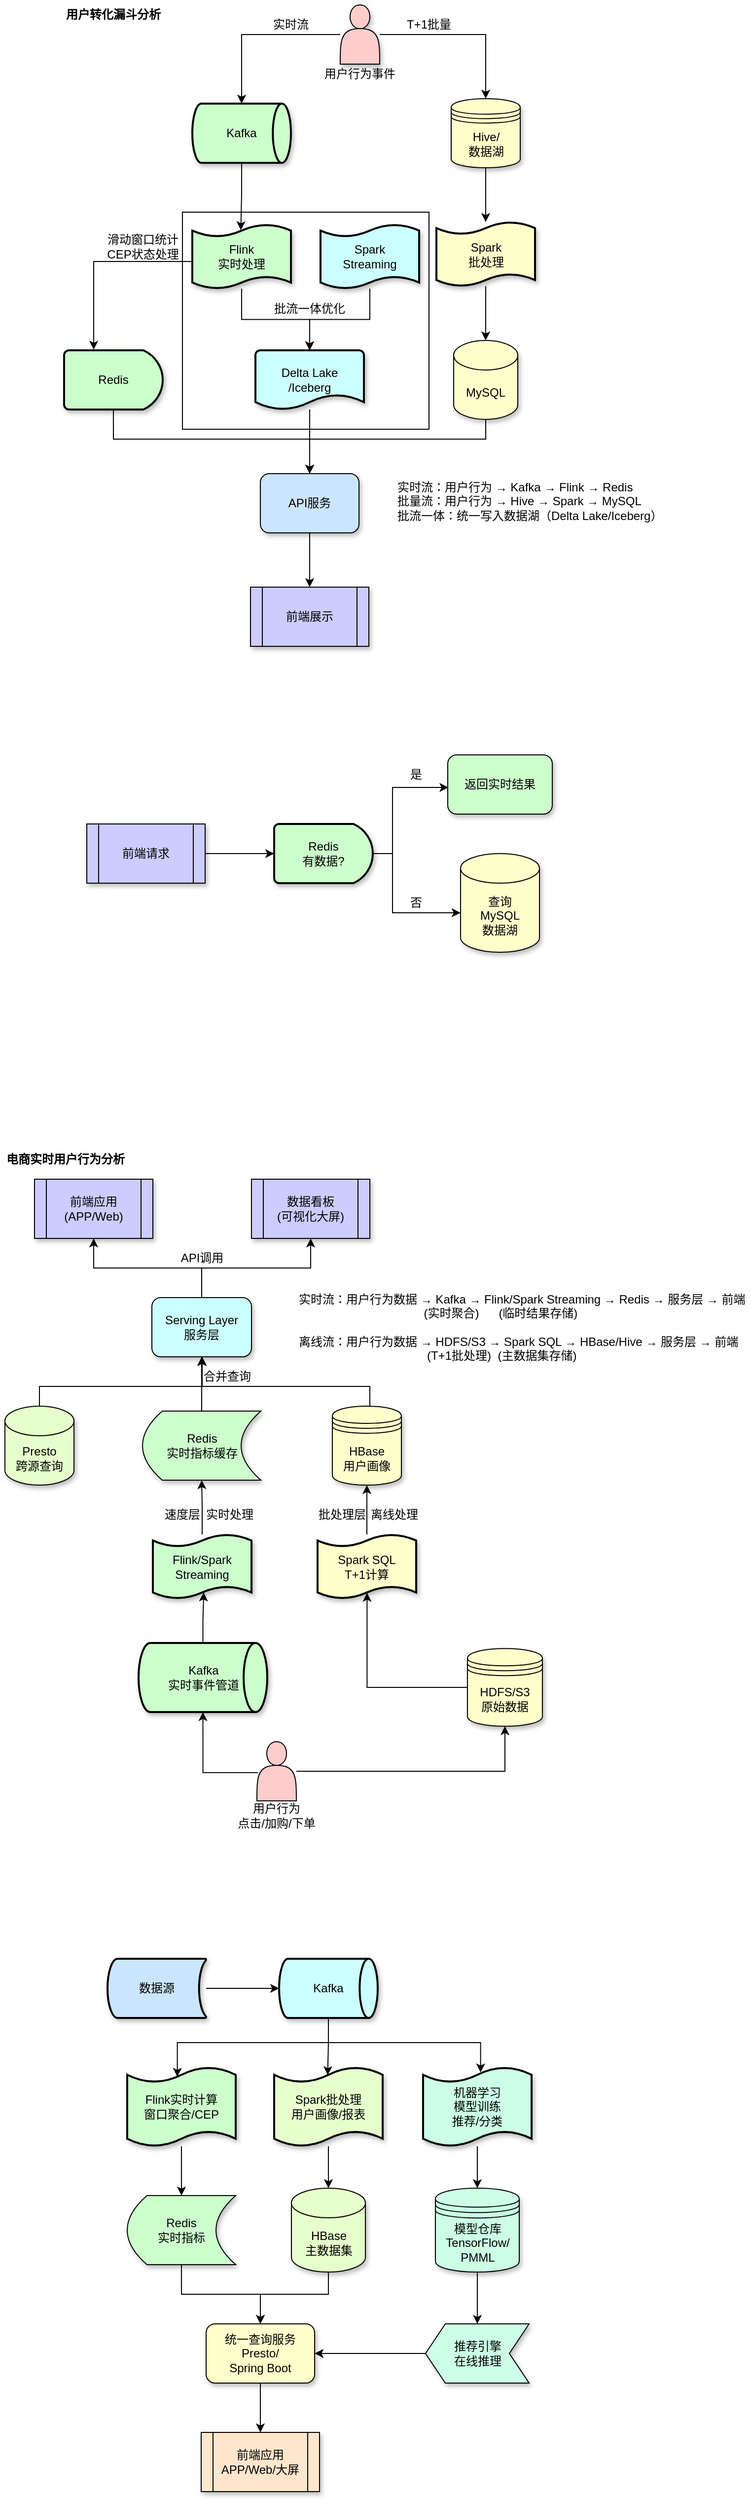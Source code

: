 <mxfile version="28.1.0">
  <diagram name="第 1 页" id="unw2pIpm1u2xaM8AWevN">
    <mxGraphModel dx="1921" dy="934" grid="1" gridSize="10" guides="1" tooltips="1" connect="1" arrows="1" fold="1" page="1" pageScale="1" pageWidth="827" pageHeight="1169" math="0" shadow="0">
      <root>
        <mxCell id="0" />
        <mxCell id="1" parent="0" />
        <mxCell id="EotSLe7ySS3_-DJEFnJH-34" value="" style="group" parent="1" vertex="1" connectable="0">
          <mxGeometry x="123" y="850" width="472" height="200" as="geometry" />
        </mxCell>
        <mxCell id="BVc5Ka0B3RSAzYxD8DZn-49" value="前端请求" style="shape=process;whiteSpace=wrap;html=1;backgroundOutline=1;fillColor=#CCCCFF;shadow=1;" parent="EotSLe7ySS3_-DJEFnJH-34" vertex="1">
          <mxGeometry y="70" width="120" height="60" as="geometry" />
        </mxCell>
        <mxCell id="BVc5Ka0B3RSAzYxD8DZn-50" value="&lt;span style=&quot;text-wrap: nowrap;&quot;&gt;Redis&lt;br&gt;有数据?&lt;/span&gt;" style="strokeWidth=2;html=1;shape=mxgraph.flowchart.delay;whiteSpace=wrap;fillColor=#CCFFCC;shadow=1;" parent="EotSLe7ySS3_-DJEFnJH-34" vertex="1">
          <mxGeometry x="190" y="70" width="100" height="60" as="geometry" />
        </mxCell>
        <mxCell id="BVc5Ka0B3RSAzYxD8DZn-51" value="返回实时结果" style="rounded=1;whiteSpace=wrap;html=1;fillColor=#CCFFCC;shadow=1;" parent="EotSLe7ySS3_-DJEFnJH-34" vertex="1">
          <mxGeometry x="366" width="106" height="60" as="geometry" />
        </mxCell>
        <mxCell id="BVc5Ka0B3RSAzYxD8DZn-52" value="查询&lt;br&gt;MySQL&lt;br&gt;数据湖" style="shape=cylinder3;whiteSpace=wrap;html=1;boundedLbl=1;backgroundOutline=1;size=15;align=center;fillColor=#FFFFCC;shadow=1;" parent="EotSLe7ySS3_-DJEFnJH-34" vertex="1">
          <mxGeometry x="379" y="100" width="80" height="100" as="geometry" />
        </mxCell>
        <mxCell id="BVc5Ka0B3RSAzYxD8DZn-53" style="edgeStyle=orthogonalEdgeStyle;rounded=0;orthogonalLoop=1;jettySize=auto;html=1;entryX=0;entryY=0.5;entryDx=0;entryDy=0;entryPerimeter=0;" parent="EotSLe7ySS3_-DJEFnJH-34" source="BVc5Ka0B3RSAzYxD8DZn-49" target="BVc5Ka0B3RSAzYxD8DZn-50" edge="1">
          <mxGeometry relative="1" as="geometry" />
        </mxCell>
        <mxCell id="BVc5Ka0B3RSAzYxD8DZn-54" style="edgeStyle=orthogonalEdgeStyle;rounded=0;orthogonalLoop=1;jettySize=auto;html=1;entryX=0.007;entryY=0.557;entryDx=0;entryDy=0;entryPerimeter=0;" parent="EotSLe7ySS3_-DJEFnJH-34" source="BVc5Ka0B3RSAzYxD8DZn-50" target="BVc5Ka0B3RSAzYxD8DZn-51" edge="1">
          <mxGeometry relative="1" as="geometry">
            <Array as="points">
              <mxPoint x="310" y="100" />
              <mxPoint x="310" y="33" />
              <mxPoint x="367" y="33" />
            </Array>
          </mxGeometry>
        </mxCell>
        <mxCell id="BVc5Ka0B3RSAzYxD8DZn-55" style="edgeStyle=orthogonalEdgeStyle;rounded=0;orthogonalLoop=1;jettySize=auto;html=1;" parent="EotSLe7ySS3_-DJEFnJH-34" source="BVc5Ka0B3RSAzYxD8DZn-50" edge="1">
          <mxGeometry relative="1" as="geometry">
            <mxPoint x="379" y="160" as="targetPoint" />
            <Array as="points">
              <mxPoint x="310" y="100" />
              <mxPoint x="310" y="160" />
            </Array>
          </mxGeometry>
        </mxCell>
        <mxCell id="BVc5Ka0B3RSAzYxD8DZn-56" value="是" style="text;strokeColor=none;align=center;fillColor=none;html=1;verticalAlign=middle;whiteSpace=wrap;rounded=0;" parent="EotSLe7ySS3_-DJEFnJH-34" vertex="1">
          <mxGeometry x="324" y="10" width="20" height="20" as="geometry" />
        </mxCell>
        <mxCell id="BVc5Ka0B3RSAzYxD8DZn-58" value="否" style="text;strokeColor=none;align=center;fillColor=none;html=1;verticalAlign=middle;whiteSpace=wrap;rounded=0;" parent="EotSLe7ySS3_-DJEFnJH-34" vertex="1">
          <mxGeometry x="324" y="140" width="20" height="20" as="geometry" />
        </mxCell>
        <mxCell id="vbh9-TAx73HxG_0SsgGQ-29" value="HDFS/S3&lt;br&gt;原始数据" style="shape=datastore;whiteSpace=wrap;html=1;fillColor=#FFFFCC;shadow=1;" vertex="1" parent="1">
          <mxGeometry x="509" y="1755.62" width="76" height="78.75" as="geometry" />
        </mxCell>
        <mxCell id="vbh9-TAx73HxG_0SsgGQ-66" value="" style="group" vertex="1" connectable="0" parent="1">
          <mxGeometry x="40" y="1250" width="755.5" height="690" as="geometry" />
        </mxCell>
        <mxCell id="vbh9-TAx73HxG_0SsgGQ-3" value="前端应用&lt;br&gt;(APP/Web)" style="shape=process;whiteSpace=wrap;html=1;backgroundOutline=1;fillColor=#CCCCFF;shadow=1;" vertex="1" parent="vbh9-TAx73HxG_0SsgGQ-66">
          <mxGeometry x="30" y="30" width="120" height="60" as="geometry" />
        </mxCell>
        <mxCell id="vbh9-TAx73HxG_0SsgGQ-4" value="数据看板&lt;br&gt;(可视化大屏)" style="shape=process;whiteSpace=wrap;html=1;backgroundOutline=1;fillColor=#CCCCFF;shadow=1;" vertex="1" parent="vbh9-TAx73HxG_0SsgGQ-66">
          <mxGeometry x="250" y="30" width="120" height="60" as="geometry" />
        </mxCell>
        <mxCell id="vbh9-TAx73HxG_0SsgGQ-63" style="edgeStyle=orthogonalEdgeStyle;rounded=0;orthogonalLoop=1;jettySize=auto;html=1;entryX=0.5;entryY=1;entryDx=0;entryDy=0;" edge="1" parent="vbh9-TAx73HxG_0SsgGQ-66" source="vbh9-TAx73HxG_0SsgGQ-5" target="vbh9-TAx73HxG_0SsgGQ-3">
          <mxGeometry relative="1" as="geometry" />
        </mxCell>
        <mxCell id="vbh9-TAx73HxG_0SsgGQ-64" style="edgeStyle=orthogonalEdgeStyle;rounded=0;orthogonalLoop=1;jettySize=auto;html=1;entryX=0.5;entryY=1;entryDx=0;entryDy=0;" edge="1" parent="vbh9-TAx73HxG_0SsgGQ-66" source="vbh9-TAx73HxG_0SsgGQ-5" target="vbh9-TAx73HxG_0SsgGQ-4">
          <mxGeometry relative="1" as="geometry" />
        </mxCell>
        <mxCell id="vbh9-TAx73HxG_0SsgGQ-5" value="Serving Layer&lt;br&gt;服务层" style="rounded=1;whiteSpace=wrap;html=1;fillColor=#CCFFFF;shadow=1;" vertex="1" parent="vbh9-TAx73HxG_0SsgGQ-66">
          <mxGeometry x="149" y="150" width="101" height="60" as="geometry" />
        </mxCell>
        <mxCell id="vbh9-TAx73HxG_0SsgGQ-7" value="API调用" style="text;strokeColor=none;align=center;fillColor=none;html=1;verticalAlign=middle;whiteSpace=wrap;rounded=0;" vertex="1" parent="vbh9-TAx73HxG_0SsgGQ-66">
          <mxGeometry x="172.5" y="100" width="54" height="20" as="geometry" />
        </mxCell>
        <mxCell id="vbh9-TAx73HxG_0SsgGQ-61" style="edgeStyle=orthogonalEdgeStyle;rounded=0;orthogonalLoop=1;jettySize=auto;html=1;exitX=0.5;exitY=0;exitDx=0;exitDy=0;exitPerimeter=0;" edge="1" parent="vbh9-TAx73HxG_0SsgGQ-66" source="vbh9-TAx73HxG_0SsgGQ-13">
          <mxGeometry relative="1" as="geometry">
            <mxPoint x="200" y="210" as="targetPoint" />
            <Array as="points">
              <mxPoint x="35" y="240" />
              <mxPoint x="200" y="240" />
            </Array>
          </mxGeometry>
        </mxCell>
        <mxCell id="vbh9-TAx73HxG_0SsgGQ-13" value="Presto&lt;br&gt;跨源查询" style="shape=cylinder3;whiteSpace=wrap;html=1;boundedLbl=1;backgroundOutline=1;size=15;fillColor=#E6FFCC;shadow=1;" vertex="1" parent="vbh9-TAx73HxG_0SsgGQ-66">
          <mxGeometry y="260" width="70" height="80" as="geometry" />
        </mxCell>
        <mxCell id="vbh9-TAx73HxG_0SsgGQ-62" style="edgeStyle=orthogonalEdgeStyle;rounded=0;orthogonalLoop=1;jettySize=auto;html=1;exitX=0.543;exitY=0;exitDx=0;exitDy=0;exitPerimeter=0;" edge="1" parent="vbh9-TAx73HxG_0SsgGQ-66" source="vbh9-TAx73HxG_0SsgGQ-15">
          <mxGeometry relative="1" as="geometry">
            <mxPoint x="200" y="210.0" as="targetPoint" />
            <Array as="points">
              <mxPoint x="370" y="240" />
              <mxPoint x="200" y="240" />
            </Array>
          </mxGeometry>
        </mxCell>
        <mxCell id="vbh9-TAx73HxG_0SsgGQ-15" value="HBase&lt;br&gt;用户画像" style="shape=datastore;whiteSpace=wrap;html=1;fillColor=#FFFFCC;shadow=1;" vertex="1" parent="vbh9-TAx73HxG_0SsgGQ-66">
          <mxGeometry x="332" y="260" width="70" height="80" as="geometry" />
        </mxCell>
        <mxCell id="vbh9-TAx73HxG_0SsgGQ-60" style="edgeStyle=orthogonalEdgeStyle;rounded=0;orthogonalLoop=1;jettySize=auto;html=1;entryX=0.5;entryY=1;entryDx=0;entryDy=0;" edge="1" parent="vbh9-TAx73HxG_0SsgGQ-66" source="vbh9-TAx73HxG_0SsgGQ-16" target="vbh9-TAx73HxG_0SsgGQ-5">
          <mxGeometry relative="1" as="geometry">
            <Array as="points">
              <mxPoint x="200" y="230" />
              <mxPoint x="200" y="230" />
            </Array>
          </mxGeometry>
        </mxCell>
        <mxCell id="vbh9-TAx73HxG_0SsgGQ-16" value="&lt;span style=&quot;text-wrap: nowrap;&quot;&gt;Redis&lt;/span&gt;&lt;br style=&quot;text-wrap: nowrap;&quot;&gt;&lt;span style=&quot;text-wrap: nowrap;&quot;&gt;实时指标缓存&lt;/span&gt;" style="shape=dataStorage;whiteSpace=wrap;html=1;fixedSize=1;fillColor=#CCFFCC;shadow=1;" vertex="1" parent="vbh9-TAx73HxG_0SsgGQ-66">
          <mxGeometry x="139.5" y="265" width="120" height="70" as="geometry" />
        </mxCell>
        <mxCell id="vbh9-TAx73HxG_0SsgGQ-21" value="合并查询" style="text;strokeColor=none;align=center;fillColor=none;html=1;verticalAlign=middle;whiteSpace=wrap;rounded=0;" vertex="1" parent="vbh9-TAx73HxG_0SsgGQ-66">
          <mxGeometry x="199.5" y="220" width="50.5" height="20" as="geometry" />
        </mxCell>
        <mxCell id="vbh9-TAx73HxG_0SsgGQ-51" style="edgeStyle=orthogonalEdgeStyle;rounded=0;orthogonalLoop=1;jettySize=auto;html=1;entryX=0.5;entryY=1;entryDx=0;entryDy=0;" edge="1" parent="vbh9-TAx73HxG_0SsgGQ-66" source="vbh9-TAx73HxG_0SsgGQ-22" target="vbh9-TAx73HxG_0SsgGQ-16">
          <mxGeometry relative="1" as="geometry" />
        </mxCell>
        <mxCell id="vbh9-TAx73HxG_0SsgGQ-22" value="Flink/Spark&lt;br&gt;Streaming" style="shape=tape;whiteSpace=wrap;html=1;strokeWidth=2;size=0.19;fillColor=#CCFFCC;shadow=1;" vertex="1" parent="vbh9-TAx73HxG_0SsgGQ-66">
          <mxGeometry x="150" y="390" width="100" height="65" as="geometry" />
        </mxCell>
        <mxCell id="vbh9-TAx73HxG_0SsgGQ-52" style="edgeStyle=orthogonalEdgeStyle;rounded=0;orthogonalLoop=1;jettySize=auto;html=1;entryX=0.5;entryY=1;entryDx=0;entryDy=0;" edge="1" parent="vbh9-TAx73HxG_0SsgGQ-66" source="vbh9-TAx73HxG_0SsgGQ-23" target="vbh9-TAx73HxG_0SsgGQ-15">
          <mxGeometry relative="1" as="geometry" />
        </mxCell>
        <mxCell id="vbh9-TAx73HxG_0SsgGQ-23" value="Spark SQL&lt;br&gt;T+1计算" style="shape=tape;whiteSpace=wrap;html=1;strokeWidth=2;size=0.19;fillColor=#FFFFCC;shadow=1;" vertex="1" parent="vbh9-TAx73HxG_0SsgGQ-66">
          <mxGeometry x="317" y="390" width="100" height="65" as="geometry" />
        </mxCell>
        <mxCell id="vbh9-TAx73HxG_0SsgGQ-25" value="实时处理" style="text;strokeColor=none;align=center;fillColor=none;html=1;verticalAlign=middle;whiteSpace=wrap;rounded=0;" vertex="1" parent="vbh9-TAx73HxG_0SsgGQ-66">
          <mxGeometry x="199.5" y="360" width="56" height="20" as="geometry" />
        </mxCell>
        <mxCell id="vbh9-TAx73HxG_0SsgGQ-27" value="离线处理" style="text;strokeColor=none;align=center;fillColor=none;html=1;verticalAlign=middle;whiteSpace=wrap;rounded=0;" vertex="1" parent="vbh9-TAx73HxG_0SsgGQ-66">
          <mxGeometry x="370" y="360" width="50" height="20" as="geometry" />
        </mxCell>
        <mxCell id="vbh9-TAx73HxG_0SsgGQ-28" value="Kafka&lt;br&gt;实时事件管道" style="strokeWidth=2;html=1;shape=mxgraph.flowchart.direct_data;whiteSpace=wrap;fillColor=#CCFFCC;shadow=1;" vertex="1" parent="vbh9-TAx73HxG_0SsgGQ-66">
          <mxGeometry x="135.5" y="500" width="130.5" height="70" as="geometry" />
        </mxCell>
        <mxCell id="vbh9-TAx73HxG_0SsgGQ-45" style="edgeStyle=orthogonalEdgeStyle;rounded=0;orthogonalLoop=1;jettySize=auto;html=1;entryX=0.5;entryY=1;entryDx=0;entryDy=0;" edge="1" parent="vbh9-TAx73HxG_0SsgGQ-66" source="vbh9-TAx73HxG_0SsgGQ-32" target="vbh9-TAx73HxG_0SsgGQ-29">
          <mxGeometry relative="1" as="geometry" />
        </mxCell>
        <mxCell id="vbh9-TAx73HxG_0SsgGQ-32" value="" style="shape=actor;whiteSpace=wrap;html=1;fillColor=#FFCCCC;" vertex="1" parent="vbh9-TAx73HxG_0SsgGQ-66">
          <mxGeometry x="255.5" y="600" width="40" height="60" as="geometry" />
        </mxCell>
        <mxCell id="vbh9-TAx73HxG_0SsgGQ-37" value="用户行为&lt;br&gt;点击/加购/下单" style="text;strokeColor=none;align=center;fillColor=none;html=1;verticalAlign=middle;whiteSpace=wrap;rounded=0;" vertex="1" parent="vbh9-TAx73HxG_0SsgGQ-66">
          <mxGeometry x="230.25" y="660" width="90.5" height="30" as="geometry" />
        </mxCell>
        <mxCell id="vbh9-TAx73HxG_0SsgGQ-38" value="&lt;div&gt;实时流：&lt;span style=&quot;background-color: transparent;&quot;&gt;用户行为数据 → Kafka → Flink/Spark Streaming → Redis → 服务层 → 前端&lt;/span&gt;&lt;/div&gt;&lt;div&gt;&amp;nbsp; &amp;nbsp; &amp;nbsp; &amp;nbsp; &amp;nbsp; &amp;nbsp; &amp;nbsp; &amp;nbsp; &amp;nbsp; &amp;nbsp; &amp;nbsp; &amp;nbsp; &amp;nbsp; &amp;nbsp; &amp;nbsp; &amp;nbsp; &amp;nbsp; &amp;nbsp; &amp;nbsp; (实时聚合)&amp;nbsp; &amp;nbsp; &amp;nbsp; (临时结果存储)&lt;/div&gt;&lt;div&gt;&lt;br&gt;&lt;/div&gt;&lt;div&gt;&lt;div&gt;离线流：&lt;span style=&quot;background-color: transparent;&quot;&gt;用户行为数据 → HDFS/S3 → Spark SQL → HBase/Hive → 服务层 → 前端&lt;/span&gt;&lt;/div&gt;&lt;div&gt;&amp;nbsp; &amp;nbsp; &amp;nbsp; &amp;nbsp; &amp;nbsp; &amp;nbsp; &amp;nbsp; &amp;nbsp; &amp;nbsp; &amp;nbsp; &amp;nbsp; &amp;nbsp; &amp;nbsp; &amp;nbsp; &amp;nbsp; &amp;nbsp; &amp;nbsp; &amp;nbsp; &amp;nbsp; &amp;nbsp;(T+1批处理)&amp;nbsp; (主数据集存储)&lt;/div&gt;&lt;/div&gt;" style="text;strokeColor=none;align=left;fillColor=none;html=1;verticalAlign=middle;whiteSpace=wrap;rounded=0;" vertex="1" parent="vbh9-TAx73HxG_0SsgGQ-66">
          <mxGeometry x="295.5" y="140" width="460" height="80" as="geometry" />
        </mxCell>
        <mxCell id="vbh9-TAx73HxG_0SsgGQ-39" value="速度层" style="text;strokeColor=none;align=center;fillColor=none;html=1;verticalAlign=middle;whiteSpace=wrap;rounded=0;" vertex="1" parent="vbh9-TAx73HxG_0SsgGQ-66">
          <mxGeometry x="159.5" y="362.5" width="40" height="15" as="geometry" />
        </mxCell>
        <mxCell id="vbh9-TAx73HxG_0SsgGQ-40" value="批处理层" style="text;strokeColor=none;align=center;fillColor=none;html=1;verticalAlign=middle;whiteSpace=wrap;rounded=0;" vertex="1" parent="vbh9-TAx73HxG_0SsgGQ-66">
          <mxGeometry x="317" y="360" width="50" height="20" as="geometry" />
        </mxCell>
        <mxCell id="vbh9-TAx73HxG_0SsgGQ-44" style="edgeStyle=orthogonalEdgeStyle;rounded=0;orthogonalLoop=1;jettySize=auto;html=1;entryX=0.5;entryY=1;entryDx=0;entryDy=0;entryPerimeter=0;exitX=0.021;exitY=0.523;exitDx=0;exitDy=0;exitPerimeter=0;" edge="1" parent="vbh9-TAx73HxG_0SsgGQ-66" source="vbh9-TAx73HxG_0SsgGQ-32" target="vbh9-TAx73HxG_0SsgGQ-28">
          <mxGeometry relative="1" as="geometry" />
        </mxCell>
        <mxCell id="vbh9-TAx73HxG_0SsgGQ-48" style="edgeStyle=orthogonalEdgeStyle;rounded=0;orthogonalLoop=1;jettySize=auto;html=1;entryX=0.516;entryY=0.904;entryDx=0;entryDy=0;entryPerimeter=0;" edge="1" parent="vbh9-TAx73HxG_0SsgGQ-66" source="vbh9-TAx73HxG_0SsgGQ-28" target="vbh9-TAx73HxG_0SsgGQ-22">
          <mxGeometry relative="1" as="geometry" />
        </mxCell>
        <mxCell id="vbh9-TAx73HxG_0SsgGQ-49" style="edgeStyle=orthogonalEdgeStyle;rounded=0;orthogonalLoop=1;jettySize=auto;html=1;entryX=0.502;entryY=0.91;entryDx=0;entryDy=0;entryPerimeter=0;" edge="1" parent="vbh9-TAx73HxG_0SsgGQ-66" source="vbh9-TAx73HxG_0SsgGQ-29" target="vbh9-TAx73HxG_0SsgGQ-23">
          <mxGeometry relative="1" as="geometry" />
        </mxCell>
        <mxCell id="vbh9-TAx73HxG_0SsgGQ-65" value="&lt;b style=&quot;&quot;&gt;电商实时用户行为分析&lt;/b&gt;" style="text;strokeColor=none;align=center;fillColor=none;html=1;verticalAlign=middle;whiteSpace=wrap;rounded=0;" vertex="1" parent="vbh9-TAx73HxG_0SsgGQ-66">
          <mxGeometry width="123" height="20" as="geometry" />
        </mxCell>
        <mxCell id="vbh9-TAx73HxG_0SsgGQ-72" value="" style="group" vertex="1" connectable="0" parent="1">
          <mxGeometry x="100" y="90" width="616" height="650" as="geometry" />
        </mxCell>
        <mxCell id="BVc5Ka0B3RSAzYxD8DZn-48" value="&lt;div&gt;实时流：用户行为 → Kafka → Flink → Redis&lt;/div&gt;&lt;div&gt;批量流：用户行为 → Hive → Spark → MySQL&lt;/div&gt;&lt;div&gt;批流一体：统一写入数据湖（Delta Lake/Iceberg）&lt;/div&gt;" style="text;strokeColor=none;align=left;fillColor=none;html=1;verticalAlign=middle;whiteSpace=wrap;rounded=0;" parent="vbh9-TAx73HxG_0SsgGQ-72" vertex="1">
          <mxGeometry x="336" y="480" width="280" height="45" as="geometry" />
        </mxCell>
        <mxCell id="EotSLe7ySS3_-DJEFnJH-35" value="&lt;b&gt;用户转化漏斗分析&lt;/b&gt;" style="text;strokeColor=none;align=center;fillColor=none;html=1;verticalAlign=middle;whiteSpace=wrap;rounded=0;" parent="vbh9-TAx73HxG_0SsgGQ-72" vertex="1">
          <mxGeometry width="100" height="20" as="geometry" />
        </mxCell>
        <mxCell id="BVc5Ka0B3RSAzYxD8DZn-46" value="" style="rounded=0;whiteSpace=wrap;html=1;" parent="vbh9-TAx73HxG_0SsgGQ-72" vertex="1">
          <mxGeometry x="120" y="210" width="250" height="220" as="geometry" />
        </mxCell>
        <mxCell id="BVc5Ka0B3RSAzYxD8DZn-14" style="edgeStyle=orthogonalEdgeStyle;rounded=0;orthogonalLoop=1;jettySize=auto;html=1;" parent="vbh9-TAx73HxG_0SsgGQ-72" source="BVc5Ka0B3RSAzYxD8DZn-1" target="BVc5Ka0B3RSAzYxD8DZn-2" edge="1">
          <mxGeometry relative="1" as="geometry" />
        </mxCell>
        <mxCell id="BVc5Ka0B3RSAzYxD8DZn-15" style="edgeStyle=orthogonalEdgeStyle;rounded=0;orthogonalLoop=1;jettySize=auto;html=1;entryX=0.5;entryY=0;entryDx=0;entryDy=0;" parent="vbh9-TAx73HxG_0SsgGQ-72" source="BVc5Ka0B3RSAzYxD8DZn-1" target="BVc5Ka0B3RSAzYxD8DZn-3" edge="1">
          <mxGeometry relative="1" as="geometry" />
        </mxCell>
        <mxCell id="BVc5Ka0B3RSAzYxD8DZn-1" value="" style="shape=actor;whiteSpace=wrap;html=1;fillColor=#FFCCCC;shadow=1;" parent="vbh9-TAx73HxG_0SsgGQ-72" vertex="1">
          <mxGeometry x="280" width="40" height="60" as="geometry" />
        </mxCell>
        <mxCell id="BVc5Ka0B3RSAzYxD8DZn-2" value="Kafka" style="strokeWidth=2;html=1;shape=mxgraph.flowchart.direct_data;whiteSpace=wrap;shadow=1;fillColor=#CCFFCC;" parent="vbh9-TAx73HxG_0SsgGQ-72" vertex="1">
          <mxGeometry x="130" y="100" width="100" height="60" as="geometry" />
        </mxCell>
        <mxCell id="BVc5Ka0B3RSAzYxD8DZn-18" style="edgeStyle=orthogonalEdgeStyle;rounded=0;orthogonalLoop=1;jettySize=auto;html=1;" parent="vbh9-TAx73HxG_0SsgGQ-72" source="BVc5Ka0B3RSAzYxD8DZn-3" target="BVc5Ka0B3RSAzYxD8DZn-12" edge="1">
          <mxGeometry relative="1" as="geometry" />
        </mxCell>
        <mxCell id="BVc5Ka0B3RSAzYxD8DZn-3" value="Hive/&lt;div&gt;数据湖&lt;/div&gt;" style="shape=datastore;whiteSpace=wrap;html=1;fillColor=#FFFFCC;shadow=1;" parent="vbh9-TAx73HxG_0SsgGQ-72" vertex="1">
          <mxGeometry x="392.5" y="95" width="70" height="70" as="geometry" />
        </mxCell>
        <mxCell id="BVc5Ka0B3RSAzYxD8DZn-6" value="Spark&lt;br&gt;Streaming" style="shape=tape;whiteSpace=wrap;html=1;strokeWidth=2;size=0.19;fillColor=#CCFFFF;shadow=1;" parent="vbh9-TAx73HxG_0SsgGQ-72" vertex="1">
          <mxGeometry x="260" y="222.5" width="100" height="65" as="geometry" />
        </mxCell>
        <mxCell id="BVc5Ka0B3RSAzYxD8DZn-7" value="&lt;span style=&quot;text-wrap: nowrap;&quot;&gt;Flink&lt;br&gt;实时处理&lt;/span&gt;" style="shape=tape;whiteSpace=wrap;html=1;strokeWidth=2;size=0.19;fillColor=#CCFFCC;shadow=1;" parent="vbh9-TAx73HxG_0SsgGQ-72" vertex="1">
          <mxGeometry x="130" y="222.5" width="100" height="65" as="geometry" />
        </mxCell>
        <mxCell id="BVc5Ka0B3RSAzYxD8DZn-8" value="Delta Lake&lt;br&gt;/Iceberg" style="strokeWidth=2;html=1;shape=mxgraph.flowchart.document2;whiteSpace=wrap;size=0.25;fillColor=#CCFFFF;shadow=1;" parent="vbh9-TAx73HxG_0SsgGQ-72" vertex="1">
          <mxGeometry x="194" y="350" width="110" height="60" as="geometry" />
        </mxCell>
        <mxCell id="BVc5Ka0B3RSAzYxD8DZn-41" style="edgeStyle=orthogonalEdgeStyle;rounded=0;orthogonalLoop=1;jettySize=auto;html=1;entryX=0.5;entryY=0;entryDx=0;entryDy=0;" parent="vbh9-TAx73HxG_0SsgGQ-72" source="BVc5Ka0B3RSAzYxD8DZn-10" target="BVc5Ka0B3RSAzYxD8DZn-11" edge="1">
          <mxGeometry relative="1" as="geometry" />
        </mxCell>
        <mxCell id="BVc5Ka0B3RSAzYxD8DZn-10" value="API服务" style="rounded=1;whiteSpace=wrap;html=1;fillColor=#CCE5FF;shadow=1;" parent="vbh9-TAx73HxG_0SsgGQ-72" vertex="1">
          <mxGeometry x="199" y="475" width="100" height="60" as="geometry" />
        </mxCell>
        <mxCell id="BVc5Ka0B3RSAzYxD8DZn-11" value="前端展示" style="shape=process;whiteSpace=wrap;html=1;backgroundOutline=1;shadow=1;fillColor=#CCCCFF;" parent="vbh9-TAx73HxG_0SsgGQ-72" vertex="1">
          <mxGeometry x="189" y="590" width="120" height="60" as="geometry" />
        </mxCell>
        <mxCell id="BVc5Ka0B3RSAzYxD8DZn-12" value="Spark&lt;br&gt;批处理" style="shape=tape;whiteSpace=wrap;html=1;strokeWidth=2;size=0.19;fillColor=#FFFFCC;shadow=1;" parent="vbh9-TAx73HxG_0SsgGQ-72" vertex="1">
          <mxGeometry x="377.5" y="220" width="100" height="65" as="geometry" />
        </mxCell>
        <mxCell id="BVc5Ka0B3RSAzYxD8DZn-35" style="edgeStyle=orthogonalEdgeStyle;rounded=0;orthogonalLoop=1;jettySize=auto;html=1;entryX=0.5;entryY=0;entryDx=0;entryDy=0;" parent="vbh9-TAx73HxG_0SsgGQ-72" source="BVc5Ka0B3RSAzYxD8DZn-13" target="BVc5Ka0B3RSAzYxD8DZn-10" edge="1">
          <mxGeometry relative="1" as="geometry">
            <Array as="points">
              <mxPoint x="428" y="440" />
              <mxPoint x="249" y="440" />
            </Array>
          </mxGeometry>
        </mxCell>
        <mxCell id="BVc5Ka0B3RSAzYxD8DZn-13" value="MySQL" style="shape=cylinder3;whiteSpace=wrap;html=1;boundedLbl=1;backgroundOutline=1;size=15;fillColor=#FFFFCC;shadow=1;" parent="vbh9-TAx73HxG_0SsgGQ-72" vertex="1">
          <mxGeometry x="395" y="340" width="65" height="80" as="geometry" />
        </mxCell>
        <mxCell id="BVc5Ka0B3RSAzYxD8DZn-21" style="edgeStyle=orthogonalEdgeStyle;rounded=0;orthogonalLoop=1;jettySize=auto;html=1;entryX=0.5;entryY=0;entryDx=0;entryDy=0;entryPerimeter=0;" parent="vbh9-TAx73HxG_0SsgGQ-72" source="BVc5Ka0B3RSAzYxD8DZn-12" target="BVc5Ka0B3RSAzYxD8DZn-13" edge="1">
          <mxGeometry relative="1" as="geometry" />
        </mxCell>
        <mxCell id="BVc5Ka0B3RSAzYxD8DZn-34" style="edgeStyle=orthogonalEdgeStyle;rounded=0;orthogonalLoop=1;jettySize=auto;html=1;entryX=0.5;entryY=0;entryDx=0;entryDy=0;" parent="vbh9-TAx73HxG_0SsgGQ-72" source="BVc5Ka0B3RSAzYxD8DZn-23" target="BVc5Ka0B3RSAzYxD8DZn-10" edge="1">
          <mxGeometry relative="1" as="geometry">
            <Array as="points">
              <mxPoint x="50" y="440" />
              <mxPoint x="249" y="440" />
            </Array>
          </mxGeometry>
        </mxCell>
        <mxCell id="BVc5Ka0B3RSAzYxD8DZn-23" value="&lt;span style=&quot;text-wrap: nowrap;&quot;&gt;Redis&lt;/span&gt;" style="strokeWidth=2;html=1;shape=mxgraph.flowchart.delay;whiteSpace=wrap;fillColor=#CCFFCC;shadow=1;" parent="vbh9-TAx73HxG_0SsgGQ-72" vertex="1">
          <mxGeometry y="350" width="100" height="60" as="geometry" />
        </mxCell>
        <mxCell id="BVc5Ka0B3RSAzYxD8DZn-24" style="edgeStyle=orthogonalEdgeStyle;rounded=0;orthogonalLoop=1;jettySize=auto;html=1;entryX=0.291;entryY=-0.01;entryDx=0;entryDy=0;entryPerimeter=0;exitX=0;exitY=0.577;exitDx=0;exitDy=0;exitPerimeter=0;" parent="vbh9-TAx73HxG_0SsgGQ-72" source="BVc5Ka0B3RSAzYxD8DZn-7" target="BVc5Ka0B3RSAzYxD8DZn-23" edge="1">
          <mxGeometry relative="1" as="geometry">
            <Array as="points">
              <mxPoint x="30" y="260" />
              <mxPoint x="30" y="349" />
            </Array>
          </mxGeometry>
        </mxCell>
        <mxCell id="BVc5Ka0B3RSAzYxD8DZn-38" style="edgeStyle=orthogonalEdgeStyle;rounded=0;orthogonalLoop=1;jettySize=auto;html=1;entryX=0.5;entryY=0;entryDx=0;entryDy=0;entryPerimeter=0;" parent="vbh9-TAx73HxG_0SsgGQ-72" source="BVc5Ka0B3RSAzYxD8DZn-7" target="BVc5Ka0B3RSAzYxD8DZn-8" edge="1">
          <mxGeometry relative="1" as="geometry" />
        </mxCell>
        <mxCell id="BVc5Ka0B3RSAzYxD8DZn-39" style="edgeStyle=orthogonalEdgeStyle;rounded=0;orthogonalLoop=1;jettySize=auto;html=1;entryX=0.5;entryY=0;entryDx=0;entryDy=0;entryPerimeter=0;" parent="vbh9-TAx73HxG_0SsgGQ-72" source="BVc5Ka0B3RSAzYxD8DZn-6" target="BVc5Ka0B3RSAzYxD8DZn-8" edge="1">
          <mxGeometry relative="1" as="geometry" />
        </mxCell>
        <mxCell id="BVc5Ka0B3RSAzYxD8DZn-40" style="edgeStyle=orthogonalEdgeStyle;rounded=0;orthogonalLoop=1;jettySize=auto;html=1;entryX=0.492;entryY=0.089;entryDx=0;entryDy=0;entryPerimeter=0;" parent="vbh9-TAx73HxG_0SsgGQ-72" source="BVc5Ka0B3RSAzYxD8DZn-2" target="BVc5Ka0B3RSAzYxD8DZn-7" edge="1">
          <mxGeometry relative="1" as="geometry" />
        </mxCell>
        <mxCell id="BVc5Ka0B3RSAzYxD8DZn-42" value="用户行为事件" style="text;strokeColor=none;align=center;fillColor=none;html=1;verticalAlign=middle;whiteSpace=wrap;rounded=0;" parent="vbh9-TAx73HxG_0SsgGQ-72" vertex="1">
          <mxGeometry x="260" y="60" width="80" height="20" as="geometry" />
        </mxCell>
        <mxCell id="BVc5Ka0B3RSAzYxD8DZn-43" value="实时流" style="text;strokeColor=none;align=center;fillColor=none;html=1;verticalAlign=middle;whiteSpace=wrap;rounded=0;" parent="vbh9-TAx73HxG_0SsgGQ-72" vertex="1">
          <mxGeometry x="210" y="10" width="40" height="20" as="geometry" />
        </mxCell>
        <mxCell id="BVc5Ka0B3RSAzYxD8DZn-44" value="T+1批量" style="text;strokeColor=none;align=center;fillColor=none;html=1;verticalAlign=middle;whiteSpace=wrap;rounded=0;" parent="vbh9-TAx73HxG_0SsgGQ-72" vertex="1">
          <mxGeometry x="345" y="10" width="50" height="20" as="geometry" />
        </mxCell>
        <mxCell id="BVc5Ka0B3RSAzYxD8DZn-45" value="滑动窗口统计&lt;br&gt;CEP状态处理" style="text;strokeColor=none;align=center;fillColor=none;html=1;verticalAlign=middle;whiteSpace=wrap;rounded=0;" parent="vbh9-TAx73HxG_0SsgGQ-72" vertex="1">
          <mxGeometry x="40" y="230" width="80" height="30" as="geometry" />
        </mxCell>
        <mxCell id="BVc5Ka0B3RSAzYxD8DZn-47" value="批流一体优化" style="text;strokeColor=none;align=center;fillColor=none;html=1;verticalAlign=middle;whiteSpace=wrap;rounded=0;" parent="vbh9-TAx73HxG_0SsgGQ-72" vertex="1">
          <mxGeometry x="209" y="300" width="80" height="15" as="geometry" />
        </mxCell>
        <mxCell id="BVc5Ka0B3RSAzYxD8DZn-33" style="edgeStyle=orthogonalEdgeStyle;rounded=0;orthogonalLoop=1;jettySize=auto;html=1;entryX=0.5;entryY=0;entryDx=0;entryDy=0;" parent="vbh9-TAx73HxG_0SsgGQ-72" source="BVc5Ka0B3RSAzYxD8DZn-8" target="BVc5Ka0B3RSAzYxD8DZn-10" edge="1">
          <mxGeometry relative="1" as="geometry" />
        </mxCell>
        <mxCell id="vbh9-TAx73HxG_0SsgGQ-102" value="" style="group" vertex="1" connectable="0" parent="1">
          <mxGeometry x="144" y="2070" width="430" height="540" as="geometry" />
        </mxCell>
        <mxCell id="vbh9-TAx73HxG_0SsgGQ-74" value="Kafka" style="strokeWidth=2;html=1;shape=mxgraph.flowchart.direct_data;whiteSpace=wrap;fillColor=#CCFFFF;shadow=1;" vertex="1" parent="vbh9-TAx73HxG_0SsgGQ-102">
          <mxGeometry x="174" width="100" height="60" as="geometry" />
        </mxCell>
        <mxCell id="vbh9-TAx73HxG_0SsgGQ-75" value="&lt;span style=&quot;text-wrap: nowrap;&quot;&gt;数据源&lt;/span&gt;" style="strokeWidth=2;html=1;shape=mxgraph.flowchart.stored_data;whiteSpace=wrap;fillColor=#CCE5FF;shadow=1;" vertex="1" parent="vbh9-TAx73HxG_0SsgGQ-102">
          <mxGeometry width="100" height="60" as="geometry" />
        </mxCell>
        <mxCell id="vbh9-TAx73HxG_0SsgGQ-94" style="edgeStyle=orthogonalEdgeStyle;rounded=0;orthogonalLoop=1;jettySize=auto;html=1;entryX=0.5;entryY=0;entryDx=0;entryDy=0;" edge="1" parent="vbh9-TAx73HxG_0SsgGQ-102" source="vbh9-TAx73HxG_0SsgGQ-76" target="vbh9-TAx73HxG_0SsgGQ-82">
          <mxGeometry relative="1" as="geometry" />
        </mxCell>
        <mxCell id="vbh9-TAx73HxG_0SsgGQ-76" value="Flink实时计算&lt;br&gt;窗口聚合/CEP" style="shape=tape;whiteSpace=wrap;html=1;strokeWidth=2;size=0.19;fillColor=#CCFFCC;shadow=1;" vertex="1" parent="vbh9-TAx73HxG_0SsgGQ-102">
          <mxGeometry x="20" y="110" width="110" height="80" as="geometry" />
        </mxCell>
        <mxCell id="vbh9-TAx73HxG_0SsgGQ-79" value="Spark批处理&lt;br&gt;用户画像/报表" style="shape=tape;whiteSpace=wrap;html=1;strokeWidth=2;size=0.19;fillColor=#E6FFCC;shadow=1;" vertex="1" parent="vbh9-TAx73HxG_0SsgGQ-102">
          <mxGeometry x="169" y="110" width="110" height="80" as="geometry" />
        </mxCell>
        <mxCell id="vbh9-TAx73HxG_0SsgGQ-96" style="edgeStyle=orthogonalEdgeStyle;rounded=0;orthogonalLoop=1;jettySize=auto;html=1;entryX=0.5;entryY=0;entryDx=0;entryDy=0;" edge="1" parent="vbh9-TAx73HxG_0SsgGQ-102" source="vbh9-TAx73HxG_0SsgGQ-80" target="vbh9-TAx73HxG_0SsgGQ-84">
          <mxGeometry relative="1" as="geometry" />
        </mxCell>
        <mxCell id="vbh9-TAx73HxG_0SsgGQ-80" value="机器学习&lt;br&gt;模型训练&lt;br&gt;推荐/分类" style="shape=tape;whiteSpace=wrap;html=1;strokeWidth=2;size=0.19;fillColor=#CCFFE6;shadow=1;" vertex="1" parent="vbh9-TAx73HxG_0SsgGQ-102">
          <mxGeometry x="320" y="110" width="110" height="80" as="geometry" />
        </mxCell>
        <mxCell id="vbh9-TAx73HxG_0SsgGQ-97" style="edgeStyle=orthogonalEdgeStyle;rounded=0;orthogonalLoop=1;jettySize=auto;html=1;entryX=0.5;entryY=0;entryDx=0;entryDy=0;" edge="1" parent="vbh9-TAx73HxG_0SsgGQ-102" source="vbh9-TAx73HxG_0SsgGQ-82" target="vbh9-TAx73HxG_0SsgGQ-85">
          <mxGeometry relative="1" as="geometry">
            <Array as="points">
              <mxPoint x="75" y="340" />
              <mxPoint x="155" y="340" />
            </Array>
          </mxGeometry>
        </mxCell>
        <mxCell id="vbh9-TAx73HxG_0SsgGQ-82" value="Redis&lt;br&gt;实时指标" style="shape=dataStorage;whiteSpace=wrap;html=1;fixedSize=1;fillColor=#CCFFCC;shadow=1;" vertex="1" parent="vbh9-TAx73HxG_0SsgGQ-102">
          <mxGeometry x="20" y="240" width="110" height="70" as="geometry" />
        </mxCell>
        <mxCell id="vbh9-TAx73HxG_0SsgGQ-98" style="edgeStyle=orthogonalEdgeStyle;rounded=0;orthogonalLoop=1;jettySize=auto;html=1;entryX=0.5;entryY=0;entryDx=0;entryDy=0;" edge="1" parent="vbh9-TAx73HxG_0SsgGQ-102" source="vbh9-TAx73HxG_0SsgGQ-83" target="vbh9-TAx73HxG_0SsgGQ-85">
          <mxGeometry relative="1" as="geometry">
            <Array as="points">
              <mxPoint x="224" y="340" />
              <mxPoint x="155" y="340" />
            </Array>
          </mxGeometry>
        </mxCell>
        <mxCell id="vbh9-TAx73HxG_0SsgGQ-83" value="HBase&lt;br&gt;主数据集" style="shape=cylinder3;whiteSpace=wrap;html=1;boundedLbl=1;backgroundOutline=1;size=15;fillColor=#E6FFCC;shadow=1;" vertex="1" parent="vbh9-TAx73HxG_0SsgGQ-102">
          <mxGeometry x="186.5" y="232.5" width="75" height="85" as="geometry" />
        </mxCell>
        <mxCell id="vbh9-TAx73HxG_0SsgGQ-99" style="edgeStyle=orthogonalEdgeStyle;rounded=0;orthogonalLoop=1;jettySize=auto;html=1;entryX=0.5;entryY=1;entryDx=0;entryDy=0;" edge="1" parent="vbh9-TAx73HxG_0SsgGQ-102" source="vbh9-TAx73HxG_0SsgGQ-84" target="vbh9-TAx73HxG_0SsgGQ-86">
          <mxGeometry relative="1" as="geometry" />
        </mxCell>
        <mxCell id="vbh9-TAx73HxG_0SsgGQ-84" value="模型仓库&lt;br&gt;TensorFlow/&lt;br&gt;PMML" style="shape=datastore;whiteSpace=wrap;html=1;fillColor=#CCFFE6;shadow=1;" vertex="1" parent="vbh9-TAx73HxG_0SsgGQ-102">
          <mxGeometry x="332.5" y="232.5" width="85" height="85" as="geometry" />
        </mxCell>
        <mxCell id="vbh9-TAx73HxG_0SsgGQ-101" style="edgeStyle=orthogonalEdgeStyle;rounded=0;orthogonalLoop=1;jettySize=auto;html=1;entryX=0.5;entryY=0;entryDx=0;entryDy=0;" edge="1" parent="vbh9-TAx73HxG_0SsgGQ-102" source="vbh9-TAx73HxG_0SsgGQ-85" target="vbh9-TAx73HxG_0SsgGQ-87">
          <mxGeometry relative="1" as="geometry" />
        </mxCell>
        <mxCell id="vbh9-TAx73HxG_0SsgGQ-85" value="统一查询服务&lt;br&gt;Presto/&lt;br&gt;Spring Boot" style="rounded=1;whiteSpace=wrap;html=1;fillColor=#FFFFCC;shadow=1;" vertex="1" parent="vbh9-TAx73HxG_0SsgGQ-102">
          <mxGeometry x="100" y="370" width="110" height="60" as="geometry" />
        </mxCell>
        <mxCell id="vbh9-TAx73HxG_0SsgGQ-100" style="edgeStyle=orthogonalEdgeStyle;rounded=0;orthogonalLoop=1;jettySize=auto;html=1;exitX=1;exitY=0.5;exitDx=0;exitDy=0;" edge="1" parent="vbh9-TAx73HxG_0SsgGQ-102" source="vbh9-TAx73HxG_0SsgGQ-86" target="vbh9-TAx73HxG_0SsgGQ-85">
          <mxGeometry relative="1" as="geometry" />
        </mxCell>
        <mxCell id="vbh9-TAx73HxG_0SsgGQ-86" value="推荐引擎&lt;br&gt;在线推理" style="shape=step;perimeter=stepPerimeter;whiteSpace=wrap;html=1;fixedSize=1;direction=west;fillColor=#CCFFE6;shadow=1;" vertex="1" parent="vbh9-TAx73HxG_0SsgGQ-102">
          <mxGeometry x="322.5" y="370" width="105" height="60" as="geometry" />
        </mxCell>
        <mxCell id="vbh9-TAx73HxG_0SsgGQ-87" value="前端应用&lt;br&gt;APP/Web/大屏" style="shape=process;whiteSpace=wrap;html=1;backgroundOutline=1;fillColor=#FFE6CC;shadow=1;" vertex="1" parent="vbh9-TAx73HxG_0SsgGQ-102">
          <mxGeometry x="95" y="480" width="120" height="60" as="geometry" />
        </mxCell>
        <mxCell id="vbh9-TAx73HxG_0SsgGQ-88" style="edgeStyle=orthogonalEdgeStyle;rounded=0;orthogonalLoop=1;jettySize=auto;html=1;entryX=0;entryY=0.5;entryDx=0;entryDy=0;entryPerimeter=0;" edge="1" parent="vbh9-TAx73HxG_0SsgGQ-102" source="vbh9-TAx73HxG_0SsgGQ-75" target="vbh9-TAx73HxG_0SsgGQ-74">
          <mxGeometry relative="1" as="geometry" />
        </mxCell>
        <mxCell id="vbh9-TAx73HxG_0SsgGQ-89" style="edgeStyle=orthogonalEdgeStyle;rounded=0;orthogonalLoop=1;jettySize=auto;html=1;entryX=0.493;entryY=0.099;entryDx=0;entryDy=0;entryPerimeter=0;" edge="1" parent="vbh9-TAx73HxG_0SsgGQ-102" source="vbh9-TAx73HxG_0SsgGQ-74" target="vbh9-TAx73HxG_0SsgGQ-79">
          <mxGeometry relative="1" as="geometry" />
        </mxCell>
        <mxCell id="vbh9-TAx73HxG_0SsgGQ-90" style="edgeStyle=orthogonalEdgeStyle;rounded=0;orthogonalLoop=1;jettySize=auto;html=1;entryX=0.462;entryY=0.12;entryDx=0;entryDy=0;entryPerimeter=0;exitX=0.5;exitY=1;exitDx=0;exitDy=0;exitPerimeter=0;" edge="1" parent="vbh9-TAx73HxG_0SsgGQ-102" source="vbh9-TAx73HxG_0SsgGQ-74" target="vbh9-TAx73HxG_0SsgGQ-76">
          <mxGeometry relative="1" as="geometry" />
        </mxCell>
        <mxCell id="vbh9-TAx73HxG_0SsgGQ-91" style="edgeStyle=orthogonalEdgeStyle;rounded=0;orthogonalLoop=1;jettySize=auto;html=1;entryX=0.53;entryY=0.065;entryDx=0;entryDy=0;entryPerimeter=0;exitX=0.5;exitY=1;exitDx=0;exitDy=0;exitPerimeter=0;" edge="1" parent="vbh9-TAx73HxG_0SsgGQ-102" source="vbh9-TAx73HxG_0SsgGQ-74" target="vbh9-TAx73HxG_0SsgGQ-80">
          <mxGeometry relative="1" as="geometry" />
        </mxCell>
        <mxCell id="vbh9-TAx73HxG_0SsgGQ-95" style="edgeStyle=orthogonalEdgeStyle;rounded=0;orthogonalLoop=1;jettySize=auto;html=1;entryX=0.5;entryY=0;entryDx=0;entryDy=0;entryPerimeter=0;" edge="1" parent="vbh9-TAx73HxG_0SsgGQ-102" source="vbh9-TAx73HxG_0SsgGQ-79" target="vbh9-TAx73HxG_0SsgGQ-83">
          <mxGeometry relative="1" as="geometry" />
        </mxCell>
      </root>
    </mxGraphModel>
  </diagram>
</mxfile>
